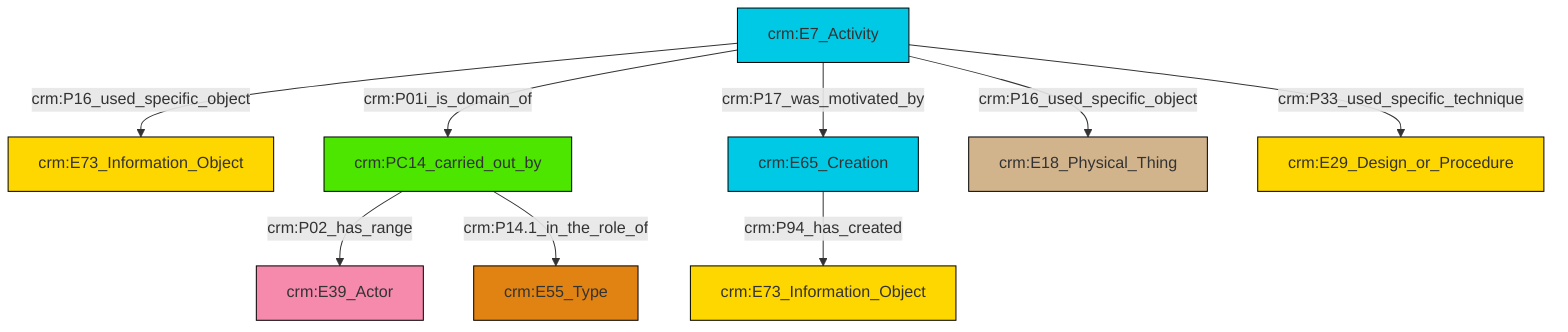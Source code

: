 graph TD
classDef Literal fill:#f2f2f2,stroke:#000000;
classDef CRM_Entity fill:#FFFFFF,stroke:#000000;
classDef Temporal_Entity fill:#00C9E6, stroke:#000000;
classDef Type fill:#E18312, stroke:#000000;
classDef Time-Span fill:#2C9C91, stroke:#000000;
classDef Appellation fill:#FFEB7F, stroke:#000000;
classDef Place fill:#008836, stroke:#000000;
classDef Persistent_Item fill:#B266B2, stroke:#000000;
classDef Conceptual_Object fill:#FFD700, stroke:#000000;
classDef Physical_Thing fill:#D2B48C, stroke:#000000;
classDef Actor fill:#f58aad, stroke:#000000;
classDef PC_Classes fill:#4ce600, stroke:#000000;
classDef Multi fill:#cccccc,stroke:#000000;

2["crm:E7_Activity"]:::Temporal_Entity -->|crm:P16_used_specific_object| 3["crm:E73_Information_Object"]:::Conceptual_Object
4["crm:E65_Creation"]:::Temporal_Entity -->|crm:P94_has_created| 5["crm:E73_Information_Object"]:::Conceptual_Object
7["crm:PC14_carried_out_by"]:::PC_Classes -->|crm:P02_has_range| 0["crm:E39_Actor"]:::Actor
2["crm:E7_Activity"]:::Temporal_Entity -->|crm:P16_used_specific_object| 10["crm:E18_Physical_Thing"]:::Physical_Thing
2["crm:E7_Activity"]:::Temporal_Entity -->|crm:P33_used_specific_technique| 12["crm:E29_Design_or_Procedure"]:::Conceptual_Object
7["crm:PC14_carried_out_by"]:::PC_Classes -->|crm:P14.1_in_the_role_of| 15["crm:E55_Type"]:::Type
2["crm:E7_Activity"]:::Temporal_Entity -->|crm:P01i_is_domain_of| 7["crm:PC14_carried_out_by"]:::PC_Classes
2["crm:E7_Activity"]:::Temporal_Entity -->|crm:P17_was_motivated_by| 4["crm:E65_Creation"]:::Temporal_Entity